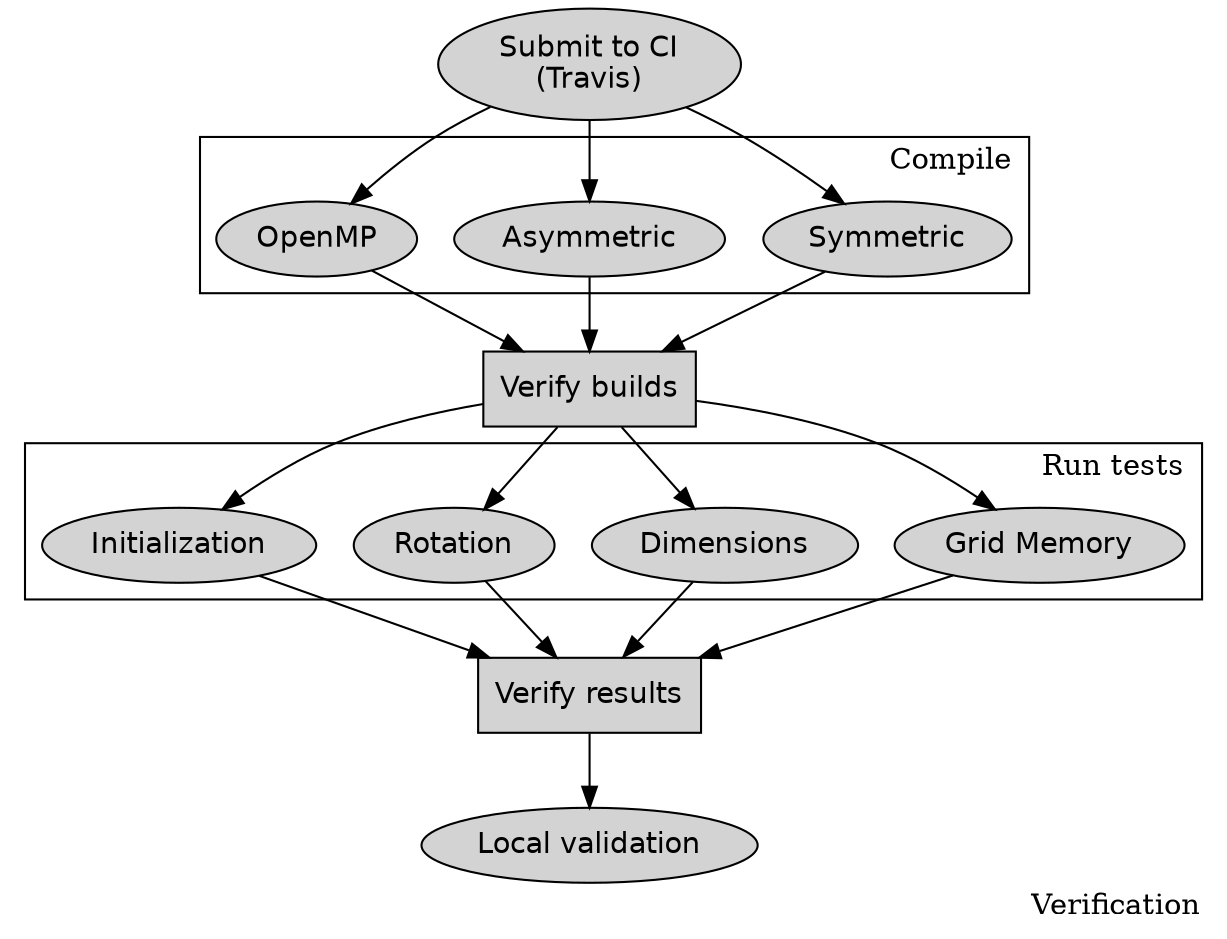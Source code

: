 digraph testing {
    label = "Verification"
    labeljust = r
    node [
        style = filled,
        fontname = helvetica
    ]

    concentrate = true
    bgcolor = transparent

    submit [label = "Submit to CI\n(Travis)"]

    build1 [label="Symmetric"];
    build2 [label="Asymmetric"];
    build3 [label="OpenMP"];

    build_verify [label="Verify builds", shape=rectangle]

    test1 [label="Grid Memory"]
    test2 [label="Dimensions"]
    test3 [label="Rotation"]
    test4 [label="Initialization"]

    verify_results [label="Verify results", shape=rectangle]

    validate [label="Local validation"]

    submit -> {build1, build2, build3}
    {build1, build2, build3} -> build_verify
    build_verify -> {test1, test2, test3, test4}
    {test1, test2, test3, test4} -> verify_results
    verify_results -> validate

    subgraph cluster_build {
        style=filled
        label="Compile"
        labeljust = r
        build1; build2; build3
    }
    subgraph cluster_test {
        style=filled
        label="Run tests"; 
        labeljust = r
        test1; test2; test3; test4
    }
}
